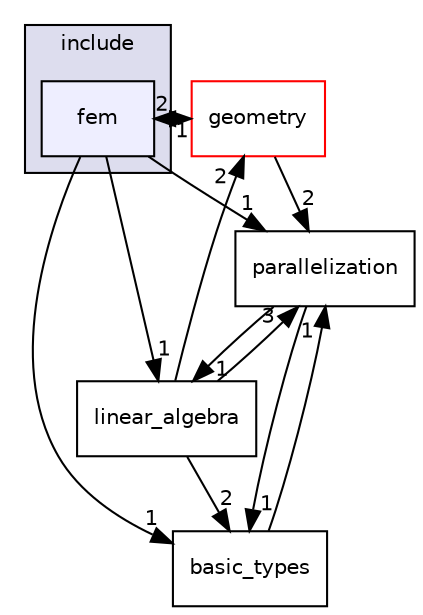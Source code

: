 digraph "Common/include/fem" {
  compound=true
  node [ fontsize="10", fontname="Helvetica"];
  edge [ labelfontsize="10", labelfontname="Helvetica"];
  subgraph clusterdir_92cb2900980f09bf257878861626e98f {
    graph [ bgcolor="#ddddee", pencolor="black", label="include" fontname="Helvetica", fontsize="10", URL="dir_92cb2900980f09bf257878861626e98f.html"]
  dir_38f9fa64b9424c8c3c9575d12b3fe106 [shape=box, label="fem", style="filled", fillcolor="#eeeeff", pencolor="black", URL="dir_38f9fa64b9424c8c3c9575d12b3fe106.html"];
  }
  dir_d2620a12595a4ed2b3ca54ea91488fbc [shape=box label="geometry" fillcolor="white" style="filled" color="red" URL="dir_d2620a12595a4ed2b3ca54ea91488fbc.html"];
  dir_853c2a0c087a74065753cfc8240c880a [shape=box label="parallelization" URL="dir_853c2a0c087a74065753cfc8240c880a.html"];
  dir_cd1ad04c99373fb2e948caf5c2750b9f [shape=box label="basic_types" URL="dir_cd1ad04c99373fb2e948caf5c2750b9f.html"];
  dir_48b4bf65fafad66ec6a2ba67388b948d [shape=box label="linear_algebra" URL="dir_48b4bf65fafad66ec6a2ba67388b948d.html"];
  dir_d2620a12595a4ed2b3ca54ea91488fbc->dir_853c2a0c087a74065753cfc8240c880a [headlabel="2", labeldistance=1.5 headhref="dir_000006_000014.html"];
  dir_d2620a12595a4ed2b3ca54ea91488fbc->dir_38f9fa64b9424c8c3c9575d12b3fe106 [headlabel="1", labeldistance=1.5 headhref="dir_000006_000005.html"];
  dir_853c2a0c087a74065753cfc8240c880a->dir_cd1ad04c99373fb2e948caf5c2750b9f [headlabel="1", labeldistance=1.5 headhref="dir_000014_000003.html"];
  dir_853c2a0c087a74065753cfc8240c880a->dir_48b4bf65fafad66ec6a2ba67388b948d [headlabel="1", labeldistance=1.5 headhref="dir_000014_000013.html"];
  dir_38f9fa64b9424c8c3c9575d12b3fe106->dir_d2620a12595a4ed2b3ca54ea91488fbc [headlabel="2", labeldistance=1.5 headhref="dir_000005_000006.html"];
  dir_38f9fa64b9424c8c3c9575d12b3fe106->dir_853c2a0c087a74065753cfc8240c880a [headlabel="1", labeldistance=1.5 headhref="dir_000005_000014.html"];
  dir_38f9fa64b9424c8c3c9575d12b3fe106->dir_cd1ad04c99373fb2e948caf5c2750b9f [headlabel="1", labeldistance=1.5 headhref="dir_000005_000003.html"];
  dir_38f9fa64b9424c8c3c9575d12b3fe106->dir_48b4bf65fafad66ec6a2ba67388b948d [headlabel="1", labeldistance=1.5 headhref="dir_000005_000013.html"];
  dir_cd1ad04c99373fb2e948caf5c2750b9f->dir_853c2a0c087a74065753cfc8240c880a [headlabel="1", labeldistance=1.5 headhref="dir_000003_000014.html"];
  dir_48b4bf65fafad66ec6a2ba67388b948d->dir_d2620a12595a4ed2b3ca54ea91488fbc [headlabel="2", labeldistance=1.5 headhref="dir_000013_000006.html"];
  dir_48b4bf65fafad66ec6a2ba67388b948d->dir_853c2a0c087a74065753cfc8240c880a [headlabel="3", labeldistance=1.5 headhref="dir_000013_000014.html"];
  dir_48b4bf65fafad66ec6a2ba67388b948d->dir_cd1ad04c99373fb2e948caf5c2750b9f [headlabel="2", labeldistance=1.5 headhref="dir_000013_000003.html"];
}

